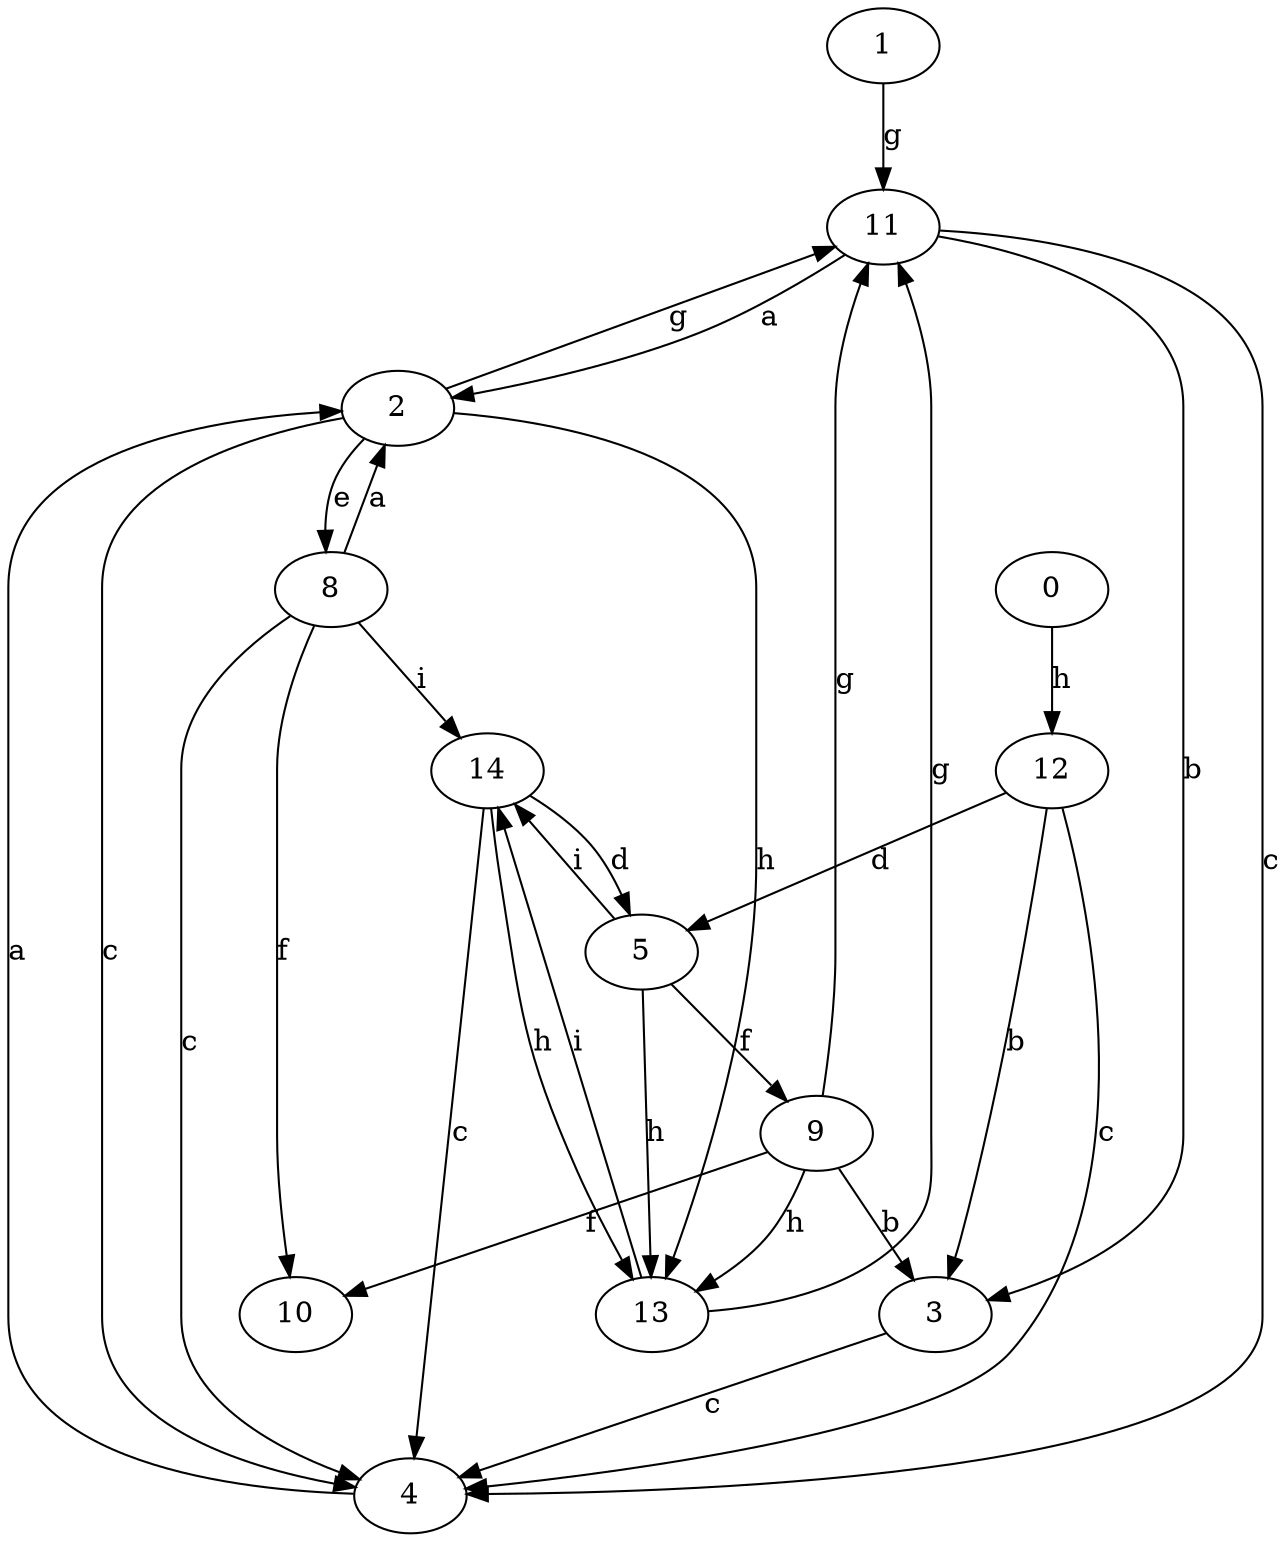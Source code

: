 strict digraph  {
1;
2;
3;
4;
5;
0;
8;
9;
10;
11;
12;
13;
14;
1 -> 11  [label=g];
2 -> 4  [label=c];
2 -> 8  [label=e];
2 -> 11  [label=g];
2 -> 13  [label=h];
3 -> 4  [label=c];
4 -> 2  [label=a];
5 -> 9  [label=f];
5 -> 13  [label=h];
5 -> 14  [label=i];
0 -> 12  [label=h];
8 -> 2  [label=a];
8 -> 4  [label=c];
8 -> 10  [label=f];
8 -> 14  [label=i];
9 -> 3  [label=b];
9 -> 10  [label=f];
9 -> 11  [label=g];
9 -> 13  [label=h];
11 -> 2  [label=a];
11 -> 3  [label=b];
11 -> 4  [label=c];
12 -> 3  [label=b];
12 -> 4  [label=c];
12 -> 5  [label=d];
13 -> 11  [label=g];
13 -> 14  [label=i];
14 -> 4  [label=c];
14 -> 5  [label=d];
14 -> 13  [label=h];
}
